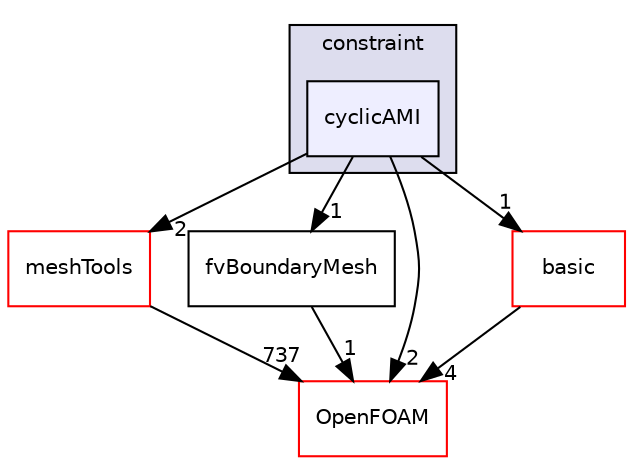 digraph "src/finiteVolume/fvMesh/fvPatches/constraint/cyclicAMI" {
  bgcolor=transparent;
  compound=true
  node [ fontsize="10", fontname="Helvetica"];
  edge [ labelfontsize="10", labelfontname="Helvetica"];
  subgraph clusterdir_9b55a90ed6410b18bd357d7a8a7e772f {
    graph [ bgcolor="#ddddee", pencolor="black", label="constraint" fontname="Helvetica", fontsize="10", URL="dir_9b55a90ed6410b18bd357d7a8a7e772f.html"]
  dir_57ae711fa83cb02e1a4587112b15a7af [shape=box, label="cyclicAMI", style="filled", fillcolor="#eeeeff", pencolor="black", URL="dir_57ae711fa83cb02e1a4587112b15a7af.html"];
  }
  dir_ae30ad0bef50cf391b24c614251bb9fd [shape=box label="meshTools" color="red" URL="dir_ae30ad0bef50cf391b24c614251bb9fd.html"];
  dir_0eb9bd8db55e645cc7c2ca38de05b9c6 [shape=box label="fvBoundaryMesh" URL="dir_0eb9bd8db55e645cc7c2ca38de05b9c6.html"];
  dir_c5473ff19b20e6ec4dfe5c310b3778a8 [shape=box label="OpenFOAM" color="red" URL="dir_c5473ff19b20e6ec4dfe5c310b3778a8.html"];
  dir_dfff1aaafb0557c9fd59e388c1b38ebc [shape=box label="basic" color="red" URL="dir_dfff1aaafb0557c9fd59e388c1b38ebc.html"];
  dir_ae30ad0bef50cf391b24c614251bb9fd->dir_c5473ff19b20e6ec4dfe5c310b3778a8 [headlabel="737", labeldistance=1.5 headhref="dir_001741_001887.html"];
  dir_57ae711fa83cb02e1a4587112b15a7af->dir_ae30ad0bef50cf391b24c614251bb9fd [headlabel="2", labeldistance=1.5 headhref="dir_001135_001741.html"];
  dir_57ae711fa83cb02e1a4587112b15a7af->dir_0eb9bd8db55e645cc7c2ca38de05b9c6 [headlabel="1", labeldistance=1.5 headhref="dir_001135_001125.html"];
  dir_57ae711fa83cb02e1a4587112b15a7af->dir_c5473ff19b20e6ec4dfe5c310b3778a8 [headlabel="2", labeldistance=1.5 headhref="dir_001135_001887.html"];
  dir_57ae711fa83cb02e1a4587112b15a7af->dir_dfff1aaafb0557c9fd59e388c1b38ebc [headlabel="1", labeldistance=1.5 headhref="dir_001135_001129.html"];
  dir_0eb9bd8db55e645cc7c2ca38de05b9c6->dir_c5473ff19b20e6ec4dfe5c310b3778a8 [headlabel="1", labeldistance=1.5 headhref="dir_001125_001887.html"];
  dir_dfff1aaafb0557c9fd59e388c1b38ebc->dir_c5473ff19b20e6ec4dfe5c310b3778a8 [headlabel="4", labeldistance=1.5 headhref="dir_001129_001887.html"];
}
